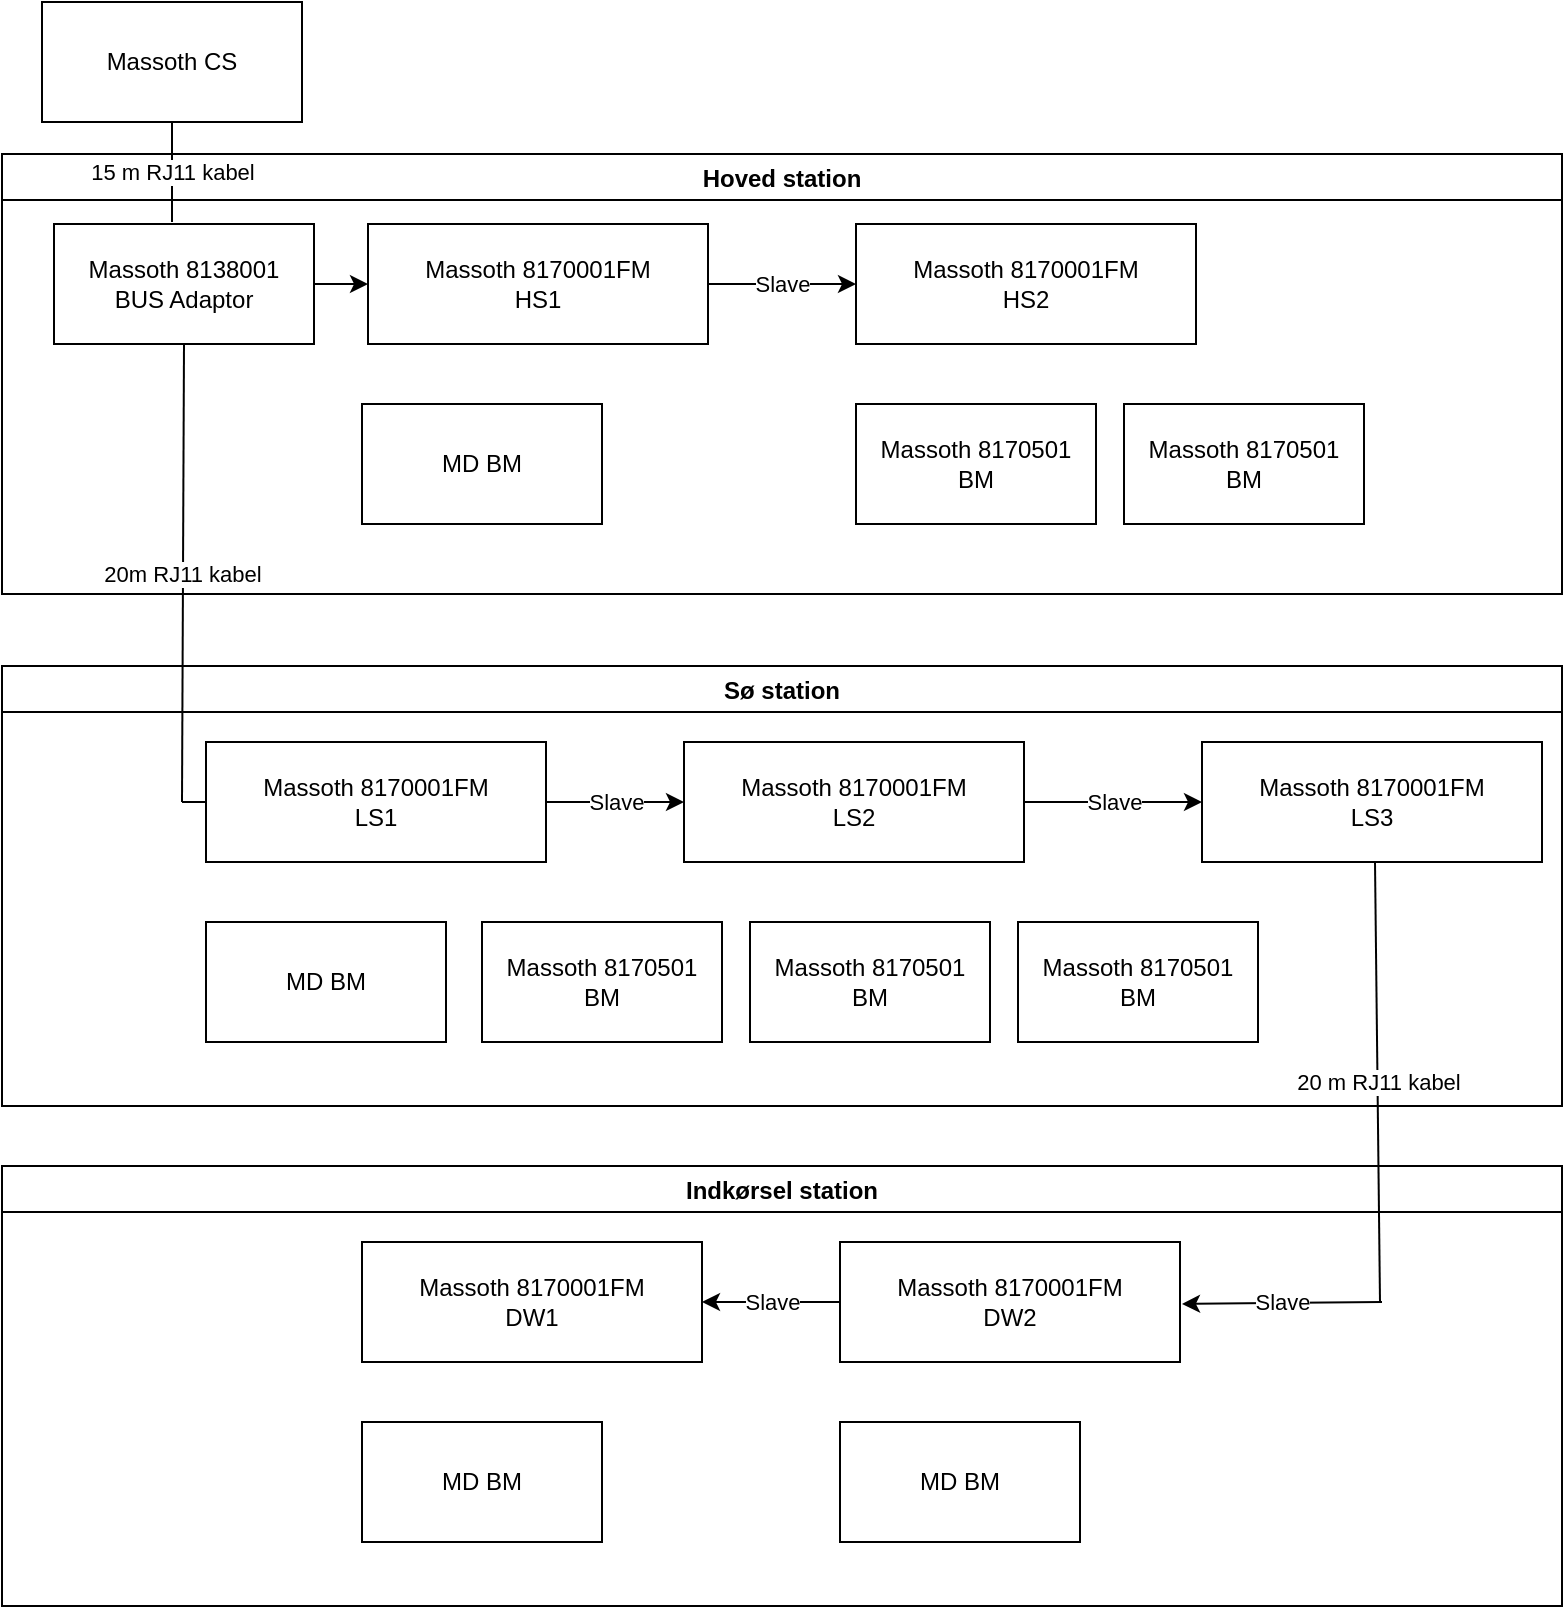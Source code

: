 <mxfile version="24.7.5">
  <diagram id="dmieQwYUUAP63awEwlh5" name="Page-1">
    <mxGraphModel dx="836" dy="681" grid="1" gridSize="10" guides="1" tooltips="1" connect="1" arrows="1" fold="1" page="1" pageScale="1" pageWidth="827" pageHeight="1169" math="0" shadow="0">
      <root>
        <mxCell id="0" />
        <mxCell id="1" parent="0" />
        <mxCell id="7N787UUlXTNlcEC6xHam-56" value="Indkørsel station" style="swimlane;" parent="1" vertex="1">
          <mxGeometry x="20" y="592" width="780" height="220" as="geometry" />
        </mxCell>
        <mxCell id="7N787UUlXTNlcEC6xHam-71" value="MD BM" style="rounded=0;whiteSpace=wrap;html=1;" parent="7N787UUlXTNlcEC6xHam-56" vertex="1">
          <mxGeometry x="180" y="128" width="120" height="60" as="geometry" />
        </mxCell>
        <mxCell id="g0L1-y3GfQ9ImoboEQg--7" value="MD BM" style="rounded=0;whiteSpace=wrap;html=1;" parent="7N787UUlXTNlcEC6xHam-56" vertex="1">
          <mxGeometry x="419" y="128" width="120" height="60" as="geometry" />
        </mxCell>
        <mxCell id="04456FXk7IYrC3aViEbB-2" value="Massoth 8170001FM&lt;br&gt;DW2" style="rounded=0;whiteSpace=wrap;html=1;" parent="7N787UUlXTNlcEC6xHam-56" vertex="1">
          <mxGeometry x="419" y="38" width="170" height="60" as="geometry" />
        </mxCell>
        <mxCell id="04456FXk7IYrC3aViEbB-6" value="Massoth 8170001FM&lt;br&gt;DW1" style="rounded=0;whiteSpace=wrap;html=1;" parent="7N787UUlXTNlcEC6xHam-56" vertex="1">
          <mxGeometry x="180" y="38" width="170" height="60" as="geometry" />
        </mxCell>
        <mxCell id="7N787UUlXTNlcEC6xHam-48" value="Slave" style="edgeStyle=orthogonalEdgeStyle;rounded=0;orthogonalLoop=1;jettySize=auto;html=1;exitX=0;exitY=0.5;exitDx=0;exitDy=0;entryX=1;entryY=0.5;entryDx=0;entryDy=0;" parent="7N787UUlXTNlcEC6xHam-56" source="04456FXk7IYrC3aViEbB-2" target="04456FXk7IYrC3aViEbB-6" edge="1">
          <mxGeometry relative="1" as="geometry">
            <mxPoint x="370" y="69" as="sourcePoint" />
            <mxPoint x="310" y="70" as="targetPoint" />
          </mxGeometry>
        </mxCell>
        <mxCell id="04456FXk7IYrC3aViEbB-4" value="" style="edgeStyle=orthogonalEdgeStyle;rounded=0;orthogonalLoop=1;jettySize=auto;html=1;" parent="1" source="7N787UUlXTNlcEC6xHam-15" target="04456FXk7IYrC3aViEbB-3" edge="1">
          <mxGeometry relative="1" as="geometry" />
        </mxCell>
        <mxCell id="7N787UUlXTNlcEC6xHam-15" value="Massoth 8138001&lt;br&gt;BUS Adaptor" style="rounded=0;whiteSpace=wrap;html=1;" parent="1" vertex="1">
          <mxGeometry x="46" y="121" width="130" height="60" as="geometry" />
        </mxCell>
        <mxCell id="7N787UUlXTNlcEC6xHam-28" value="" style="endArrow=none;html=1;rounded=0;entryX=1;entryY=0.5;entryDx=0;entryDy=0;exitX=0;exitY=0.5;exitDx=0;exitDy=0;" parent="1" target="7N787UUlXTNlcEC6xHam-15" edge="1">
          <mxGeometry width="50" height="50" relative="1" as="geometry">
            <mxPoint x="200" y="151" as="sourcePoint" />
            <mxPoint x="170" y="141" as="targetPoint" />
          </mxGeometry>
        </mxCell>
        <mxCell id="7N787UUlXTNlcEC6xHam-34" value="Hoved station" style="swimlane;" parent="1" vertex="1">
          <mxGeometry x="20" y="86" width="780" height="220" as="geometry" />
        </mxCell>
        <mxCell id="7N787UUlXTNlcEC6xHam-60" value="15 m RJ11 kabel" style="endArrow=none;html=1;rounded=0;entryX=0.5;entryY=1;entryDx=0;entryDy=0;" parent="7N787UUlXTNlcEC6xHam-34" target="7N787UUlXTNlcEC6xHam-59" edge="1">
          <mxGeometry width="50" height="50" relative="1" as="geometry">
            <mxPoint x="85" y="34" as="sourcePoint" />
            <mxPoint x="130" y="-16" as="targetPoint" />
          </mxGeometry>
        </mxCell>
        <mxCell id="7N787UUlXTNlcEC6xHam-12" value="MD BM" style="rounded=0;whiteSpace=wrap;html=1;" parent="7N787UUlXTNlcEC6xHam-34" vertex="1">
          <mxGeometry x="180" y="125" width="120" height="60" as="geometry" />
        </mxCell>
        <mxCell id="7N787UUlXTNlcEC6xHam-14" value="Massoth 8170001FM&lt;br&gt;HS2" style="rounded=0;whiteSpace=wrap;html=1;" parent="7N787UUlXTNlcEC6xHam-34" vertex="1">
          <mxGeometry x="427" y="35" width="170" height="60" as="geometry" />
        </mxCell>
        <mxCell id="7N787UUlXTNlcEC6xHam-65" value="Massoth 8170501&lt;br&gt;BM" style="rounded=0;whiteSpace=wrap;html=1;" parent="7N787UUlXTNlcEC6xHam-34" vertex="1">
          <mxGeometry x="427" y="125" width="120" height="60" as="geometry" />
        </mxCell>
        <mxCell id="7N787UUlXTNlcEC6xHam-66" value="Massoth 8170501&lt;br&gt;BM" style="rounded=0;whiteSpace=wrap;html=1;" parent="7N787UUlXTNlcEC6xHam-34" vertex="1">
          <mxGeometry x="561" y="125" width="120" height="60" as="geometry" />
        </mxCell>
        <mxCell id="04456FXk7IYrC3aViEbB-3" value="Massoth 8170001FM&lt;br&gt;HS1" style="rounded=0;whiteSpace=wrap;html=1;" parent="7N787UUlXTNlcEC6xHam-34" vertex="1">
          <mxGeometry x="183" y="35" width="170" height="60" as="geometry" />
        </mxCell>
        <mxCell id="7N787UUlXTNlcEC6xHam-23" value="Slave" style="edgeStyle=orthogonalEdgeStyle;rounded=0;orthogonalLoop=1;jettySize=auto;html=1;exitX=1;exitY=0.5;exitDx=0;exitDy=0;" parent="7N787UUlXTNlcEC6xHam-34" source="04456FXk7IYrC3aViEbB-3" target="7N787UUlXTNlcEC6xHam-14" edge="1">
          <mxGeometry relative="1" as="geometry">
            <mxPoint x="310" y="65" as="sourcePoint" />
          </mxGeometry>
        </mxCell>
        <mxCell id="7N787UUlXTNlcEC6xHam-44" value="" style="endArrow=none;html=1;rounded=0;exitX=0;exitY=0.5;exitDx=0;exitDy=0;" parent="1" edge="1">
          <mxGeometry width="50" height="50" relative="1" as="geometry">
            <mxPoint x="200" y="410" as="sourcePoint" />
            <mxPoint x="110" y="410" as="targetPoint" />
          </mxGeometry>
        </mxCell>
        <mxCell id="7N787UUlXTNlcEC6xHam-45" value="Sø station" style="swimlane;" parent="1" vertex="1">
          <mxGeometry x="20" y="342" width="780" height="220" as="geometry" />
        </mxCell>
        <mxCell id="7N787UUlXTNlcEC6xHam-62" value="MD BM" style="rounded=0;whiteSpace=wrap;html=1;" parent="7N787UUlXTNlcEC6xHam-45" vertex="1">
          <mxGeometry x="102" y="128" width="120" height="60" as="geometry" />
        </mxCell>
        <mxCell id="7N787UUlXTNlcEC6xHam-67" value="Massoth 8170501&lt;br&gt;BM" style="rounded=0;whiteSpace=wrap;html=1;" parent="7N787UUlXTNlcEC6xHam-45" vertex="1">
          <mxGeometry x="240" y="128" width="120" height="60" as="geometry" />
        </mxCell>
        <mxCell id="7N787UUlXTNlcEC6xHam-68" value="Massoth 8170501&lt;br&gt;BM" style="rounded=0;whiteSpace=wrap;html=1;" parent="7N787UUlXTNlcEC6xHam-45" vertex="1">
          <mxGeometry x="374" y="128" width="120" height="60" as="geometry" />
        </mxCell>
        <mxCell id="8QePTbEI3nrJSYXI_bpr-4" value="Slave" style="edgeStyle=none;rounded=0;orthogonalLoop=1;jettySize=auto;html=1;exitX=1;exitY=0.5;exitDx=0;exitDy=0;entryX=0;entryY=0.5;entryDx=0;entryDy=0;" edge="1" parent="7N787UUlXTNlcEC6xHam-45" source="04456FXk7IYrC3aViEbB-1" target="8QePTbEI3nrJSYXI_bpr-1">
          <mxGeometry relative="1" as="geometry" />
        </mxCell>
        <mxCell id="04456FXk7IYrC3aViEbB-1" value="Massoth 8170001FM&lt;br&gt;LS2" style="rounded=0;whiteSpace=wrap;html=1;" parent="7N787UUlXTNlcEC6xHam-45" vertex="1">
          <mxGeometry x="341" y="38" width="170" height="60" as="geometry" />
        </mxCell>
        <mxCell id="04456FXk7IYrC3aViEbB-5" value="Massoth 8170001FM&lt;br&gt;LS1" style="rounded=0;whiteSpace=wrap;html=1;" parent="7N787UUlXTNlcEC6xHam-45" vertex="1">
          <mxGeometry x="102" y="38" width="170" height="60" as="geometry" />
        </mxCell>
        <mxCell id="7N787UUlXTNlcEC6xHam-37" value="Slave" style="edgeStyle=orthogonalEdgeStyle;rounded=0;orthogonalLoop=1;jettySize=auto;html=1;exitX=1;exitY=0.5;exitDx=0;exitDy=0;entryX=0;entryY=0.5;entryDx=0;entryDy=0;" parent="7N787UUlXTNlcEC6xHam-45" source="04456FXk7IYrC3aViEbB-5" target="04456FXk7IYrC3aViEbB-1" edge="1">
          <mxGeometry relative="1" as="geometry">
            <mxPoint x="310" y="68" as="sourcePoint" />
            <mxPoint x="370" y="68" as="targetPoint" />
          </mxGeometry>
        </mxCell>
        <mxCell id="7N787UUlXTNlcEC6xHam-57" value="20 m RJ11 kabel" style="endArrow=none;html=1;rounded=0;entryX=0.75;entryY=1;entryDx=0;entryDy=0;" parent="7N787UUlXTNlcEC6xHam-45" edge="1">
          <mxGeometry width="50" height="50" relative="1" as="geometry">
            <mxPoint x="689" y="318" as="sourcePoint" />
            <mxPoint x="686.5" y="98" as="targetPoint" />
          </mxGeometry>
        </mxCell>
        <mxCell id="8QePTbEI3nrJSYXI_bpr-1" value="Massoth 8170001FM&lt;br&gt;LS3" style="rounded=0;whiteSpace=wrap;html=1;" vertex="1" parent="7N787UUlXTNlcEC6xHam-45">
          <mxGeometry x="600" y="38" width="170" height="60" as="geometry" />
        </mxCell>
        <mxCell id="7N787UUlXTNlcEC6xHam-58" value="20m RJ11 kabel" style="endArrow=none;html=1;rounded=0;entryX=0.5;entryY=1;entryDx=0;entryDy=0;" parent="1" target="7N787UUlXTNlcEC6xHam-15" edge="1">
          <mxGeometry width="50" height="50" relative="1" as="geometry">
            <mxPoint x="110" y="410" as="sourcePoint" />
            <mxPoint x="430" y="360" as="targetPoint" />
          </mxGeometry>
        </mxCell>
        <mxCell id="7N787UUlXTNlcEC6xHam-59" value="Massoth CS" style="rounded=0;whiteSpace=wrap;html=1;" parent="1" vertex="1">
          <mxGeometry x="40" y="10" width="130" height="60" as="geometry" />
        </mxCell>
        <mxCell id="7N787UUlXTNlcEC6xHam-70" value="" style="edgeStyle=orthogonalEdgeStyle;rounded=0;orthogonalLoop=1;jettySize=auto;html=1;" parent="1" edge="1">
          <mxGeometry relative="1" as="geometry">
            <mxPoint x="386" y="748" as="targetPoint" />
          </mxGeometry>
        </mxCell>
        <mxCell id="g0L1-y3GfQ9ImoboEQg--4" value="Slave" style="endArrow=classic;html=1;rounded=0;" parent="1" edge="1">
          <mxGeometry width="50" height="50" relative="1" as="geometry">
            <mxPoint x="710" y="660" as="sourcePoint" />
            <mxPoint x="610" y="661" as="targetPoint" />
          </mxGeometry>
        </mxCell>
        <mxCell id="8QePTbEI3nrJSYXI_bpr-5" value="Massoth 8170501&lt;br&gt;BM" style="rounded=0;whiteSpace=wrap;html=1;" vertex="1" parent="1">
          <mxGeometry x="528" y="470" width="120" height="60" as="geometry" />
        </mxCell>
      </root>
    </mxGraphModel>
  </diagram>
</mxfile>
